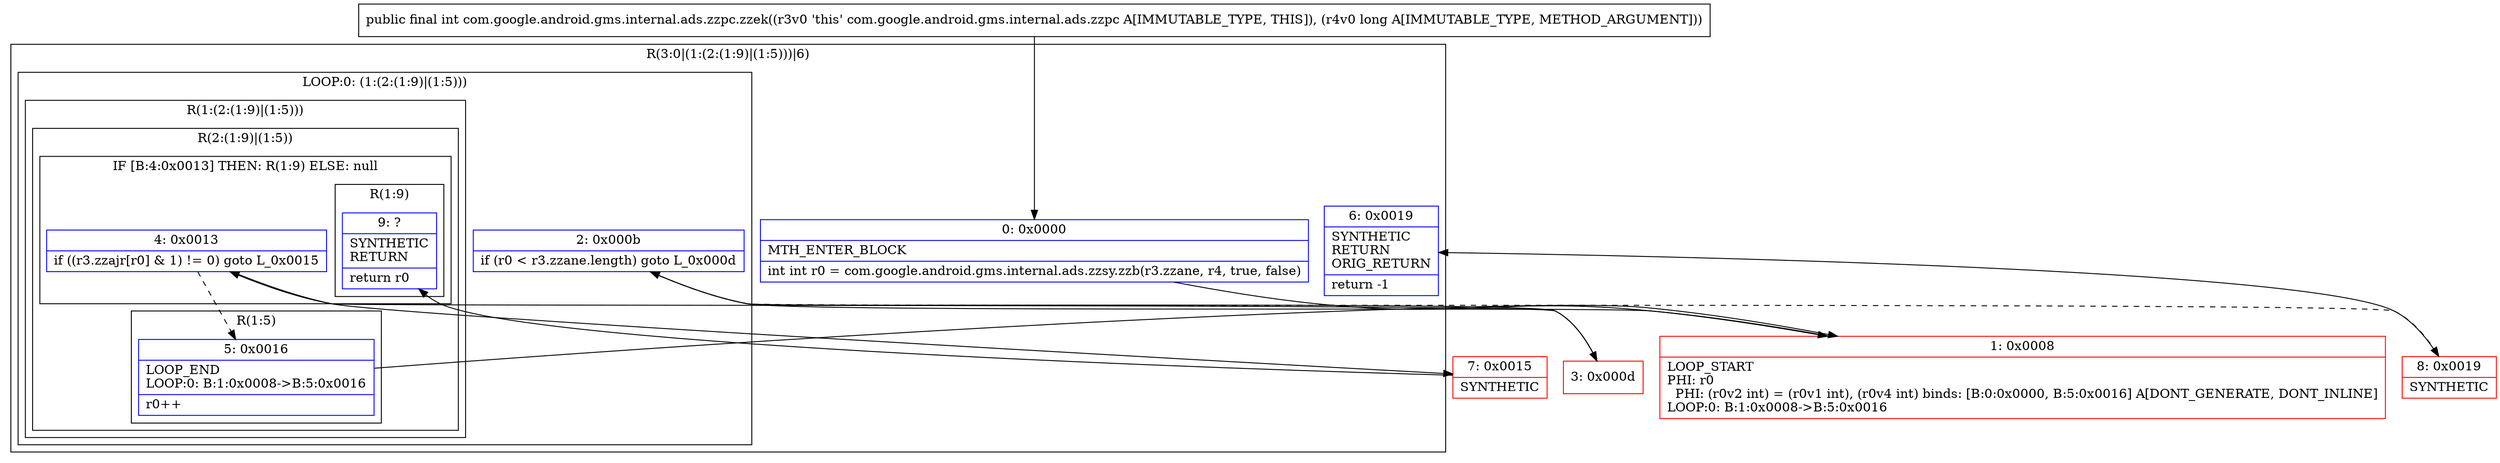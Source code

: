 digraph "CFG forcom.google.android.gms.internal.ads.zzpc.zzek(J)I" {
subgraph cluster_Region_1202587954 {
label = "R(3:0|(1:(2:(1:9)|(1:5)))|6)";
node [shape=record,color=blue];
Node_0 [shape=record,label="{0\:\ 0x0000|MTH_ENTER_BLOCK\l|int int r0 = com.google.android.gms.internal.ads.zzsy.zzb(r3.zzane, r4, true, false)\l}"];
subgraph cluster_LoopRegion_286903523 {
label = "LOOP:0: (1:(2:(1:9)|(1:5)))";
node [shape=record,color=blue];
Node_2 [shape=record,label="{2\:\ 0x000b|if (r0 \< r3.zzane.length) goto L_0x000d\l}"];
subgraph cluster_Region_2114231125 {
label = "R(1:(2:(1:9)|(1:5)))";
node [shape=record,color=blue];
subgraph cluster_Region_1309115367 {
label = "R(2:(1:9)|(1:5))";
node [shape=record,color=blue];
subgraph cluster_IfRegion_1356912160 {
label = "IF [B:4:0x0013] THEN: R(1:9) ELSE: null";
node [shape=record,color=blue];
Node_4 [shape=record,label="{4\:\ 0x0013|if ((r3.zzajr[r0] & 1) != 0) goto L_0x0015\l}"];
subgraph cluster_Region_1731244695 {
label = "R(1:9)";
node [shape=record,color=blue];
Node_9 [shape=record,label="{9\:\ ?|SYNTHETIC\lRETURN\l|return r0\l}"];
}
}
subgraph cluster_Region_797681079 {
label = "R(1:5)";
node [shape=record,color=blue];
Node_5 [shape=record,label="{5\:\ 0x0016|LOOP_END\lLOOP:0: B:1:0x0008\-\>B:5:0x0016\l|r0++\l}"];
}
}
}
}
Node_6 [shape=record,label="{6\:\ 0x0019|SYNTHETIC\lRETURN\lORIG_RETURN\l|return \-1\l}"];
}
Node_1 [shape=record,color=red,label="{1\:\ 0x0008|LOOP_START\lPHI: r0 \l  PHI: (r0v2 int) = (r0v1 int), (r0v4 int) binds: [B:0:0x0000, B:5:0x0016] A[DONT_GENERATE, DONT_INLINE]\lLOOP:0: B:1:0x0008\-\>B:5:0x0016\l}"];
Node_3 [shape=record,color=red,label="{3\:\ 0x000d}"];
Node_7 [shape=record,color=red,label="{7\:\ 0x0015|SYNTHETIC\l}"];
Node_8 [shape=record,color=red,label="{8\:\ 0x0019|SYNTHETIC\l}"];
MethodNode[shape=record,label="{public final int com.google.android.gms.internal.ads.zzpc.zzek((r3v0 'this' com.google.android.gms.internal.ads.zzpc A[IMMUTABLE_TYPE, THIS]), (r4v0 long A[IMMUTABLE_TYPE, METHOD_ARGUMENT])) }"];
MethodNode -> Node_0;
Node_0 -> Node_1;
Node_2 -> Node_3;
Node_2 -> Node_8[style=dashed];
Node_4 -> Node_5[style=dashed];
Node_4 -> Node_7;
Node_5 -> Node_1;
Node_1 -> Node_2;
Node_3 -> Node_4;
Node_7 -> Node_9;
Node_8 -> Node_6;
}


